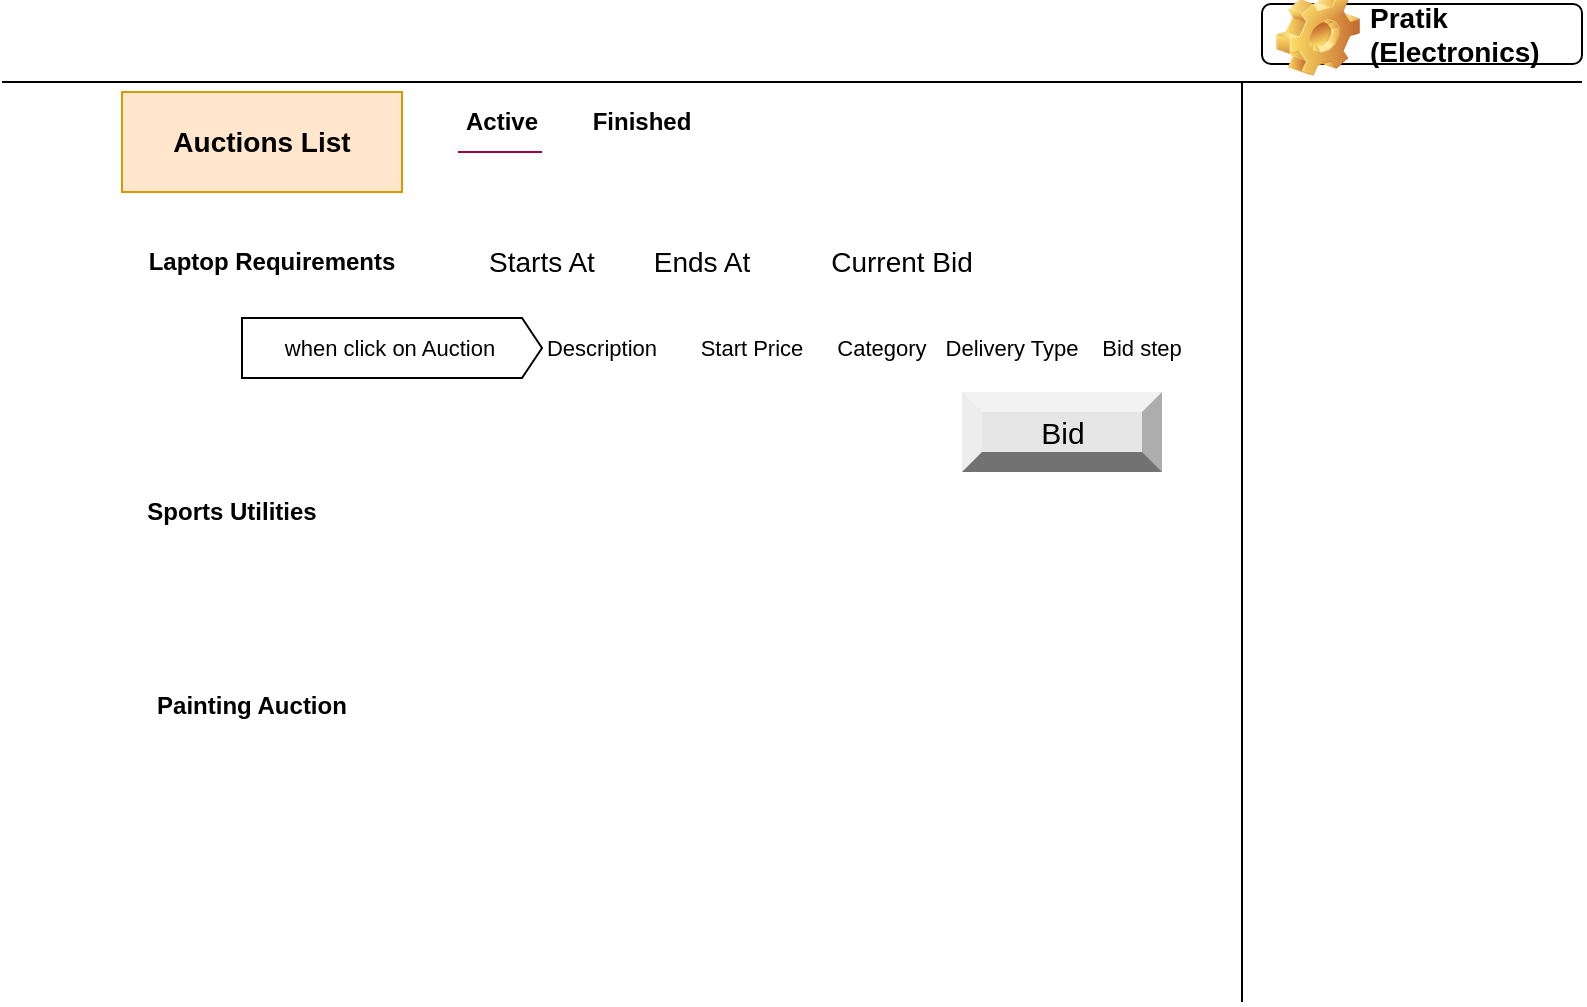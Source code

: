 <mxfile version="16.6.1" type="github" pages="2">
  <diagram id="QUmrNaxIJSpwvkwE0ti-" name="Page-1">
    <mxGraphModel dx="1108" dy="450" grid="1" gridSize="10" guides="1" tooltips="1" connect="1" arrows="1" fold="1" page="1" pageScale="1" pageWidth="827" pageHeight="1169" math="0" shadow="0">
      <root>
        <mxCell id="0" />
        <mxCell id="1" parent="0" />
        <mxCell id="OPoX8AFaIU6iThaOG1Mi-2" value="Auctions List" style="text;html=1;strokeColor=#d79b00;fillColor=#ffe6cc;align=center;verticalAlign=middle;whiteSpace=wrap;rounded=0;fontSize=14;fontStyle=1" vertex="1" parent="1">
          <mxGeometry x="80" y="50" width="140" height="50" as="geometry" />
        </mxCell>
        <mxCell id="OPoX8AFaIU6iThaOG1Mi-3" value="Active" style="text;html=1;strokeColor=none;fillColor=none;align=center;verticalAlign=middle;whiteSpace=wrap;rounded=0;fontStyle=1" vertex="1" parent="1">
          <mxGeometry x="240" y="50" width="60" height="30" as="geometry" />
        </mxCell>
        <mxCell id="OPoX8AFaIU6iThaOG1Mi-4" value="Finished" style="text;html=1;strokeColor=none;fillColor=none;align=center;verticalAlign=middle;whiteSpace=wrap;rounded=0;fontStyle=1" vertex="1" parent="1">
          <mxGeometry x="310" y="50" width="60" height="30" as="geometry" />
        </mxCell>
        <mxCell id="OPoX8AFaIU6iThaOG1Mi-7" value="Laptop Requirements" style="text;html=1;strokeColor=none;fillColor=none;align=center;verticalAlign=middle;whiteSpace=wrap;rounded=0;fontStyle=1" vertex="1" parent="1">
          <mxGeometry x="80" y="120" width="150" height="30" as="geometry" />
        </mxCell>
        <mxCell id="OPoX8AFaIU6iThaOG1Mi-8" value="Sports Utilities" style="text;html=1;strokeColor=none;fillColor=none;align=center;verticalAlign=middle;whiteSpace=wrap;rounded=0;fontStyle=1" vertex="1" parent="1">
          <mxGeometry x="80" y="245" width="110" height="30" as="geometry" />
        </mxCell>
        <mxCell id="OPoX8AFaIU6iThaOG1Mi-9" value="Painting Auction" style="text;html=1;strokeColor=none;fillColor=none;align=center;verticalAlign=middle;whiteSpace=wrap;rounded=0;fontStyle=1" vertex="1" parent="1">
          <mxGeometry x="80" y="342" width="130" height="30" as="geometry" />
        </mxCell>
        <mxCell id="OPoX8AFaIU6iThaOG1Mi-11" value="" style="endArrow=none;html=1;rounded=0;fontSize=14;exitX=0.25;exitY=1;exitDx=0;exitDy=0;fillColor=#d80073;strokeColor=#A50040;" edge="1" parent="1">
          <mxGeometry width="50" height="50" relative="1" as="geometry">
            <mxPoint x="248" y="80" as="sourcePoint" />
            <mxPoint x="290" y="80" as="targetPoint" />
          </mxGeometry>
        </mxCell>
        <mxCell id="OPoX8AFaIU6iThaOG1Mi-12" value="Starts At" style="text;html=1;strokeColor=none;fillColor=none;align=center;verticalAlign=middle;whiteSpace=wrap;rounded=0;fontSize=14;" vertex="1" parent="1">
          <mxGeometry x="260" y="120" width="60" height="30" as="geometry" />
        </mxCell>
        <mxCell id="OPoX8AFaIU6iThaOG1Mi-13" value="Ends At" style="text;html=1;strokeColor=none;fillColor=none;align=center;verticalAlign=middle;whiteSpace=wrap;rounded=0;fontSize=14;" vertex="1" parent="1">
          <mxGeometry x="340" y="120" width="60" height="30" as="geometry" />
        </mxCell>
        <mxCell id="OPoX8AFaIU6iThaOG1Mi-14" value="Current Bid" style="text;html=1;strokeColor=none;fillColor=none;align=center;verticalAlign=middle;whiteSpace=wrap;rounded=0;fontSize=14;" vertex="1" parent="1">
          <mxGeometry x="430" y="120" width="80" height="30" as="geometry" />
        </mxCell>
        <mxCell id="OPoX8AFaIU6iThaOG1Mi-15" value="Start Price" style="text;html=1;strokeColor=none;fillColor=none;align=center;verticalAlign=middle;whiteSpace=wrap;rounded=0;fontSize=11;" vertex="1" parent="1">
          <mxGeometry x="360" y="163" width="70" height="30" as="geometry" />
        </mxCell>
        <mxCell id="OPoX8AFaIU6iThaOG1Mi-16" value="Description" style="text;html=1;strokeColor=none;fillColor=none;align=center;verticalAlign=middle;whiteSpace=wrap;rounded=0;fontSize=11;" vertex="1" parent="1">
          <mxGeometry x="290" y="163" width="60" height="30" as="geometry" />
        </mxCell>
        <mxCell id="OPoX8AFaIU6iThaOG1Mi-17" value="when click on Auction&amp;nbsp;" style="html=1;shadow=0;dashed=0;align=center;verticalAlign=middle;shape=mxgraph.arrows2.arrow;dy=0;dx=10;notch=0;fontSize=11;" vertex="1" parent="1">
          <mxGeometry x="140" y="163" width="150" height="30" as="geometry" />
        </mxCell>
        <mxCell id="OPoX8AFaIU6iThaOG1Mi-18" value="Category" style="text;html=1;strokeColor=none;fillColor=none;align=center;verticalAlign=middle;whiteSpace=wrap;rounded=0;fontSize=11;" vertex="1" parent="1">
          <mxGeometry x="430" y="163" width="60" height="30" as="geometry" />
        </mxCell>
        <mxCell id="OPoX8AFaIU6iThaOG1Mi-19" value="Delivery Type" style="text;html=1;strokeColor=none;fillColor=none;align=center;verticalAlign=middle;whiteSpace=wrap;rounded=0;fontSize=11;" vertex="1" parent="1">
          <mxGeometry x="490" y="163" width="70" height="30" as="geometry" />
        </mxCell>
        <mxCell id="OPoX8AFaIU6iThaOG1Mi-20" value="Bid step" style="text;html=1;strokeColor=none;fillColor=none;align=center;verticalAlign=middle;whiteSpace=wrap;rounded=0;fontSize=11;" vertex="1" parent="1">
          <mxGeometry x="560" y="163" width="60" height="30" as="geometry" />
        </mxCell>
        <mxCell id="OPoX8AFaIU6iThaOG1Mi-21" value="" style="endArrow=none;html=1;rounded=0;fontSize=11;" edge="1" parent="1">
          <mxGeometry width="50" height="50" relative="1" as="geometry">
            <mxPoint x="640" y="505" as="sourcePoint" />
            <mxPoint x="640" y="45" as="targetPoint" />
          </mxGeometry>
        </mxCell>
        <mxCell id="OPoX8AFaIU6iThaOG1Mi-22" value="Bid" style="labelPosition=center;verticalLabelPosition=middle;align=center;html=1;shape=mxgraph.basic.shaded_button;dx=10;fillColor=#E6E6E6;strokeColor=none;fontSize=15;" vertex="1" parent="1">
          <mxGeometry x="500" y="200" width="100" height="40" as="geometry" />
        </mxCell>
        <mxCell id="OPoX8AFaIU6iThaOG1Mi-23" value="" style="shape=image;html=1;verticalAlign=top;verticalLabelPosition=bottom;labelBackgroundColor=#ffffff;imageAspect=0;aspect=fixed;image=https://cdn4.iconfinder.com/data/icons/ios-web-user-interface-multi-circle-flat-vol-4/512/Bullet_bullets_items_list_menu_unjustified-128.png;fontSize=14;" vertex="1" parent="1">
          <mxGeometry x="50" y="120" width="30" height="30" as="geometry" />
        </mxCell>
        <mxCell id="OPoX8AFaIU6iThaOG1Mi-25" value="" style="shape=image;html=1;verticalAlign=top;verticalLabelPosition=bottom;labelBackgroundColor=#ffffff;imageAspect=0;aspect=fixed;image=https://cdn4.iconfinder.com/data/icons/ios-web-user-interface-multi-circle-flat-vol-4/512/Bullet_bullets_items_list_menu_unjustified-128.png;fontSize=14;" vertex="1" parent="1">
          <mxGeometry x="50" y="245" width="30" height="30" as="geometry" />
        </mxCell>
        <mxCell id="OPoX8AFaIU6iThaOG1Mi-26" value="" style="shape=image;html=1;verticalAlign=top;verticalLabelPosition=bottom;labelBackgroundColor=#ffffff;imageAspect=0;aspect=fixed;image=https://cdn4.iconfinder.com/data/icons/ios-web-user-interface-multi-circle-flat-vol-4/512/Bullet_bullets_items_list_menu_unjustified-128.png;fontSize=14;" vertex="1" parent="1">
          <mxGeometry x="50" y="342" width="30" height="30" as="geometry" />
        </mxCell>
        <mxCell id="OPoX8AFaIU6iThaOG1Mi-27" value="" style="endArrow=none;html=1;rounded=0;fontSize=14;" edge="1" parent="1">
          <mxGeometry width="50" height="50" relative="1" as="geometry">
            <mxPoint x="20" y="45" as="sourcePoint" />
            <mxPoint x="810" y="45" as="targetPoint" />
          </mxGeometry>
        </mxCell>
        <mxCell id="OPoX8AFaIU6iThaOG1Mi-28" value="Pratik&lt;br&gt;(Electronics)" style="label;whiteSpace=wrap;html=1;image=img/clipart/Gear_128x128.png;fontSize=14;" vertex="1" parent="1">
          <mxGeometry x="650" y="6" width="160" height="30" as="geometry" />
        </mxCell>
      </root>
    </mxGraphModel>
  </diagram>
  <diagram name="Page-2" id="FhoY_bRI6hN1zfeGIvQD">
    <mxGraphModel dx="1108" dy="450" grid="1" gridSize="10" guides="1" tooltips="1" connect="1" arrows="1" fold="1" page="1" pageScale="1" pageWidth="827" pageHeight="1169" math="0" shadow="0">
      <root>
        <mxCell id="esXycdXrPblHGuvkgUnI-0" />
        <mxCell id="esXycdXrPblHGuvkgUnI-1" parent="esXycdXrPblHGuvkgUnI-0" />
        <mxCell id="esXycdXrPblHGuvkgUnI-2" value="Auctions List" style="text;html=1;strokeColor=#d79b00;fillColor=#ffe6cc;align=center;verticalAlign=middle;whiteSpace=wrap;rounded=0;fontSize=14;fontStyle=1" vertex="1" parent="esXycdXrPblHGuvkgUnI-1">
          <mxGeometry x="80" y="50" width="140" height="50" as="geometry" />
        </mxCell>
        <mxCell id="esXycdXrPblHGuvkgUnI-3" value="Active" style="text;html=1;strokeColor=none;fillColor=none;align=center;verticalAlign=middle;whiteSpace=wrap;rounded=0;fontStyle=1" vertex="1" parent="esXycdXrPblHGuvkgUnI-1">
          <mxGeometry x="240" y="50" width="60" height="30" as="geometry" />
        </mxCell>
        <mxCell id="esXycdXrPblHGuvkgUnI-4" value="Finished" style="text;html=1;strokeColor=none;fillColor=none;align=center;verticalAlign=middle;whiteSpace=wrap;rounded=0;fontStyle=1" vertex="1" parent="esXycdXrPblHGuvkgUnI-1">
          <mxGeometry x="310" y="50" width="60" height="30" as="geometry" />
        </mxCell>
        <mxCell id="esXycdXrPblHGuvkgUnI-5" value="Vendors" style="text;html=1;strokeColor=#A50040;fillColor=#d80073;align=center;verticalAlign=middle;whiteSpace=wrap;rounded=0;fontColor=#ffffff;fontSize=14;fontStyle=1" vertex="1" parent="esXycdXrPblHGuvkgUnI-1">
          <mxGeometry x="670" y="50" width="130" height="40" as="geometry" />
        </mxCell>
        <mxCell id="esXycdXrPblHGuvkgUnI-6" value="Laptop Requirements" style="text;html=1;strokeColor=none;fillColor=none;align=center;verticalAlign=middle;whiteSpace=wrap;rounded=0;fontStyle=1" vertex="1" parent="esXycdXrPblHGuvkgUnI-1">
          <mxGeometry x="80" y="120" width="150" height="30" as="geometry" />
        </mxCell>
        <mxCell id="esXycdXrPblHGuvkgUnI-7" value="Sports Utilities" style="text;html=1;strokeColor=none;fillColor=none;align=center;verticalAlign=middle;whiteSpace=wrap;rounded=0;fontStyle=1" vertex="1" parent="esXycdXrPblHGuvkgUnI-1">
          <mxGeometry x="80" y="245" width="110" height="30" as="geometry" />
        </mxCell>
        <mxCell id="esXycdXrPblHGuvkgUnI-8" value="Painting Auction" style="text;html=1;strokeColor=none;fillColor=none;align=center;verticalAlign=middle;whiteSpace=wrap;rounded=0;fontStyle=1" vertex="1" parent="esXycdXrPblHGuvkgUnI-1">
          <mxGeometry x="80" y="342" width="130" height="30" as="geometry" />
        </mxCell>
        <mxCell id="esXycdXrPblHGuvkgUnI-9" value="" style="endArrow=none;html=1;rounded=0;fontSize=14;exitX=0.25;exitY=1;exitDx=0;exitDy=0;fillColor=#d80073;strokeColor=#A50040;" edge="1" parent="esXycdXrPblHGuvkgUnI-1">
          <mxGeometry width="50" height="50" relative="1" as="geometry">
            <mxPoint x="248" y="80" as="sourcePoint" />
            <mxPoint x="290" y="80" as="targetPoint" />
          </mxGeometry>
        </mxCell>
        <mxCell id="esXycdXrPblHGuvkgUnI-10" value="Starts At" style="text;html=1;strokeColor=none;fillColor=none;align=center;verticalAlign=middle;whiteSpace=wrap;rounded=0;fontSize=14;" vertex="1" parent="esXycdXrPblHGuvkgUnI-1">
          <mxGeometry x="260" y="120" width="60" height="30" as="geometry" />
        </mxCell>
        <mxCell id="esXycdXrPblHGuvkgUnI-11" value="Ends At" style="text;html=1;strokeColor=none;fillColor=none;align=center;verticalAlign=middle;whiteSpace=wrap;rounded=0;fontSize=14;" vertex="1" parent="esXycdXrPblHGuvkgUnI-1">
          <mxGeometry x="340" y="120" width="60" height="30" as="geometry" />
        </mxCell>
        <mxCell id="esXycdXrPblHGuvkgUnI-12" value="Current Bid" style="text;html=1;strokeColor=none;fillColor=none;align=center;verticalAlign=middle;whiteSpace=wrap;rounded=0;fontSize=14;" vertex="1" parent="esXycdXrPblHGuvkgUnI-1">
          <mxGeometry x="430" y="120" width="80" height="30" as="geometry" />
        </mxCell>
        <mxCell id="esXycdXrPblHGuvkgUnI-13" value="Start Price" style="text;html=1;strokeColor=none;fillColor=none;align=center;verticalAlign=middle;whiteSpace=wrap;rounded=0;fontSize=11;" vertex="1" parent="esXycdXrPblHGuvkgUnI-1">
          <mxGeometry x="360" y="163" width="70" height="30" as="geometry" />
        </mxCell>
        <mxCell id="esXycdXrPblHGuvkgUnI-14" value="Description" style="text;html=1;strokeColor=none;fillColor=none;align=center;verticalAlign=middle;whiteSpace=wrap;rounded=0;fontSize=11;" vertex="1" parent="esXycdXrPblHGuvkgUnI-1">
          <mxGeometry x="290" y="163" width="60" height="30" as="geometry" />
        </mxCell>
        <mxCell id="esXycdXrPblHGuvkgUnI-15" value="when click on Auction&amp;nbsp;" style="html=1;shadow=0;dashed=0;align=center;verticalAlign=middle;shape=mxgraph.arrows2.arrow;dy=0;dx=10;notch=0;fontSize=11;" vertex="1" parent="esXycdXrPblHGuvkgUnI-1">
          <mxGeometry x="140" y="163" width="150" height="30" as="geometry" />
        </mxCell>
        <mxCell id="esXycdXrPblHGuvkgUnI-16" value="Category" style="text;html=1;strokeColor=none;fillColor=none;align=center;verticalAlign=middle;whiteSpace=wrap;rounded=0;fontSize=11;" vertex="1" parent="esXycdXrPblHGuvkgUnI-1">
          <mxGeometry x="430" y="163" width="60" height="30" as="geometry" />
        </mxCell>
        <mxCell id="esXycdXrPblHGuvkgUnI-17" value="Delivery Type" style="text;html=1;strokeColor=none;fillColor=none;align=center;verticalAlign=middle;whiteSpace=wrap;rounded=0;fontSize=11;" vertex="1" parent="esXycdXrPblHGuvkgUnI-1">
          <mxGeometry x="490" y="163" width="70" height="30" as="geometry" />
        </mxCell>
        <mxCell id="esXycdXrPblHGuvkgUnI-18" value="Bid step" style="text;html=1;strokeColor=none;fillColor=none;align=center;verticalAlign=middle;whiteSpace=wrap;rounded=0;fontSize=11;" vertex="1" parent="esXycdXrPblHGuvkgUnI-1">
          <mxGeometry x="560" y="163" width="60" height="30" as="geometry" />
        </mxCell>
        <mxCell id="esXycdXrPblHGuvkgUnI-19" value="" style="endArrow=none;html=1;rounded=0;fontSize=11;" edge="1" parent="esXycdXrPblHGuvkgUnI-1">
          <mxGeometry width="50" height="50" relative="1" as="geometry">
            <mxPoint x="640" y="505" as="sourcePoint" />
            <mxPoint x="640" y="45" as="targetPoint" />
          </mxGeometry>
        </mxCell>
        <mxCell id="esXycdXrPblHGuvkgUnI-21" value="" style="shape=image;html=1;verticalAlign=top;verticalLabelPosition=bottom;labelBackgroundColor=#ffffff;imageAspect=0;aspect=fixed;image=https://cdn4.iconfinder.com/data/icons/ios-web-user-interface-multi-circle-flat-vol-4/512/Bullet_bullets_items_list_menu_unjustified-128.png;fontSize=14;" vertex="1" parent="esXycdXrPblHGuvkgUnI-1">
          <mxGeometry x="50" y="120" width="30" height="30" as="geometry" />
        </mxCell>
        <mxCell id="esXycdXrPblHGuvkgUnI-22" value="" style="shape=image;html=1;verticalAlign=top;verticalLabelPosition=bottom;labelBackgroundColor=#ffffff;imageAspect=0;aspect=fixed;image=https://cdn4.iconfinder.com/data/icons/ios-web-user-interface-multi-circle-flat-vol-4/512/Bullet_bullets_items_list_menu_unjustified-128.png;fontSize=14;" vertex="1" parent="esXycdXrPblHGuvkgUnI-1">
          <mxGeometry x="50" y="245" width="30" height="30" as="geometry" />
        </mxCell>
        <mxCell id="esXycdXrPblHGuvkgUnI-23" value="" style="shape=image;html=1;verticalAlign=top;verticalLabelPosition=bottom;labelBackgroundColor=#ffffff;imageAspect=0;aspect=fixed;image=https://cdn4.iconfinder.com/data/icons/ios-web-user-interface-multi-circle-flat-vol-4/512/Bullet_bullets_items_list_menu_unjustified-128.png;fontSize=14;" vertex="1" parent="esXycdXrPblHGuvkgUnI-1">
          <mxGeometry x="50" y="342" width="30" height="30" as="geometry" />
        </mxCell>
        <mxCell id="esXycdXrPblHGuvkgUnI-24" value="" style="endArrow=none;html=1;rounded=0;fontSize=14;" edge="1" parent="esXycdXrPblHGuvkgUnI-1">
          <mxGeometry width="50" height="50" relative="1" as="geometry">
            <mxPoint x="20" y="45" as="sourcePoint" />
            <mxPoint x="810" y="45" as="targetPoint" />
          </mxGeometry>
        </mxCell>
        <mxCell id="esXycdXrPblHGuvkgUnI-25" value="Admin" style="label;whiteSpace=wrap;html=1;image=img/clipart/Gear_128x128.png;fontSize=14;" vertex="1" parent="esXycdXrPblHGuvkgUnI-1">
          <mxGeometry x="640" y="6" width="160" height="30" as="geometry" />
        </mxCell>
        <mxCell id="KlVxBdfIRGBqD3L2uaC5-0" value="Pratik" style="text;html=1;align=center;verticalAlign=middle;resizable=0;points=[];autosize=1;strokeColor=none;fillColor=none;fontSize=14;" vertex="1" parent="esXycdXrPblHGuvkgUnI-1">
          <mxGeometry x="680" y="120" width="50" height="20" as="geometry" />
        </mxCell>
        <mxCell id="KlVxBdfIRGBqD3L2uaC5-1" value="Abhijit" style="text;html=1;align=center;verticalAlign=middle;resizable=0;points=[];autosize=1;strokeColor=none;fillColor=none;fontSize=14;" vertex="1" parent="esXycdXrPblHGuvkgUnI-1">
          <mxGeometry x="680" y="158" width="50" height="20" as="geometry" />
        </mxCell>
        <mxCell id="KlVxBdfIRGBqD3L2uaC5-2" value="Abhishek" style="text;html=1;align=center;verticalAlign=middle;resizable=0;points=[];autosize=1;strokeColor=none;fillColor=none;fontSize=14;" vertex="1" parent="esXycdXrPblHGuvkgUnI-1">
          <mxGeometry x="680" y="195" width="70" height="20" as="geometry" />
        </mxCell>
        <mxCell id="9XhmMKuScYcgZ-HEILA1-0" value="Buyout Price" style="text;html=1;align=center;verticalAlign=middle;resizable=0;points=[];autosize=1;strokeColor=none;fillColor=none;fontSize=11;" vertex="1" parent="esXycdXrPblHGuvkgUnI-1">
          <mxGeometry x="360" y="193" width="80" height="20" as="geometry" />
        </mxCell>
      </root>
    </mxGraphModel>
  </diagram>
</mxfile>
